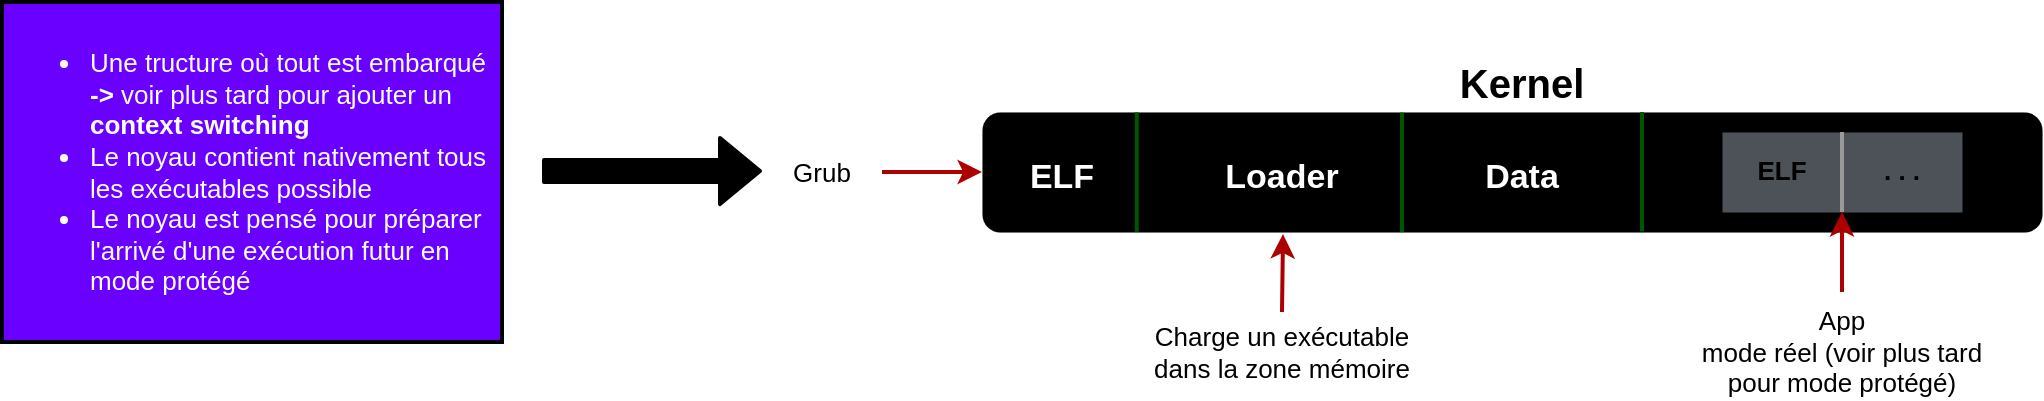 <mxfile>
    <diagram id="Q7c9CSUIZEit7e__r4Du" name="Page-1">
        <mxGraphModel dx="1263" dy="146" grid="1" gridSize="10" guides="1" tooltips="1" connect="1" arrows="1" fold="1" page="1" pageScale="1" pageWidth="850" pageHeight="1100" background="#ffffff" math="0" shadow="0">
            <root>
                <mxCell id="0"/>
                <mxCell id="1" parent="0"/>
                <mxCell id="2" value="" style="rounded=1;whiteSpace=wrap;html=1;strokeWidth=0;labelBackgroundColor=default;strokeColor=#000000;fillColor=#000000;" vertex="1" parent="1">
                    <mxGeometry x="260" y="110" width="530" height="60" as="geometry"/>
                </mxCell>
                <mxCell id="3" value="&lt;h1&gt;&lt;font color=&quot;#000000&quot; style=&quot;font-size: 20px;&quot;&gt;Kernel&lt;/font&gt;&lt;/h1&gt;" style="text;html=1;strokeColor=none;fillColor=none;align=center;verticalAlign=middle;whiteSpace=wrap;rounded=0;" vertex="1" parent="1">
                    <mxGeometry x="500" y="80" width="60" height="30" as="geometry"/>
                </mxCell>
                <mxCell id="4" value="&lt;h1&gt;&lt;font style=&quot;font-size: 17px;&quot;&gt;ELF&lt;/font&gt;&lt;/h1&gt;" style="text;html=1;strokeColor=none;fillColor=none;align=center;verticalAlign=middle;whiteSpace=wrap;rounded=0;fontColor=#FFFFFF;" vertex="1" parent="1">
                    <mxGeometry x="270" y="125" width="60" height="30" as="geometry"/>
                </mxCell>
                <mxCell id="5" value="" style="endArrow=none;html=1;fontFamily=Helvetica;fontSize=20;fontColor=#000000;strokeWidth=2;fillColor=#008a00;strokeColor=#005700;entryX=0.146;entryY=0.998;entryDx=0;entryDy=0;entryPerimeter=0;exitX=0.146;exitY=0.003;exitDx=0;exitDy=0;exitPerimeter=0;" edge="1" parent="1" source="2" target="2">
                    <mxGeometry width="50" height="50" relative="1" as="geometry">
                        <mxPoint x="340" y="110" as="sourcePoint"/>
                        <mxPoint x="340" y="170" as="targetPoint"/>
                    </mxGeometry>
                </mxCell>
                <mxCell id="6" value="&lt;h1&gt;&lt;font style=&quot;font-size: 17px;&quot;&gt;Loader&lt;/font&gt;&lt;/h1&gt;" style="text;html=1;strokeColor=none;fillColor=none;align=center;verticalAlign=middle;whiteSpace=wrap;rounded=0;fontColor=#FFFFFF;" vertex="1" parent="1">
                    <mxGeometry x="380" y="125" width="60" height="30" as="geometry"/>
                </mxCell>
                <mxCell id="7" value="&lt;h1&gt;&lt;font style=&quot;font-size: 17px;&quot;&gt;Data&lt;/font&gt;&lt;/h1&gt;" style="text;html=1;strokeColor=none;fillColor=none;align=center;verticalAlign=middle;whiteSpace=wrap;rounded=0;fontColor=#FFFFFF;" vertex="1" parent="1">
                    <mxGeometry x="500" y="125" width="60" height="30" as="geometry"/>
                </mxCell>
                <mxCell id="8" value="" style="rounded=0;whiteSpace=wrap;html=1;strokeColor=#23445d;strokeWidth=0;fontFamily=Helvetica;fontSize=20;fillColor=#4C5257;" vertex="1" parent="1">
                    <mxGeometry x="630" y="120" width="120" height="40" as="geometry"/>
                </mxCell>
                <mxCell id="9" value="&lt;h1&gt;&lt;font style=&quot;font-size: 13px;&quot;&gt;ELF&lt;/font&gt;&lt;/h1&gt;" style="text;html=1;strokeColor=none;fillColor=none;align=center;verticalAlign=middle;whiteSpace=wrap;rounded=0;" vertex="1" parent="1">
                    <mxGeometry x="630" y="125" width="60" height="22.5" as="geometry"/>
                </mxCell>
                <mxCell id="10" value="" style="endArrow=none;html=1;fontFamily=Helvetica;fontSize=20;fontColor=#000000;strokeWidth=2;fillColor=#008a00;strokeColor=#005700;entryX=0.146;entryY=0.998;entryDx=0;entryDy=0;entryPerimeter=0;exitX=0.146;exitY=0.003;exitDx=0;exitDy=0;exitPerimeter=0;" edge="1" parent="1">
                    <mxGeometry width="50" height="50" relative="1" as="geometry">
                        <mxPoint x="470" y="110.3" as="sourcePoint"/>
                        <mxPoint x="470" y="170" as="targetPoint"/>
                    </mxGeometry>
                </mxCell>
                <mxCell id="11" value="" style="endArrow=none;html=1;fontFamily=Helvetica;fontSize=20;fontColor=#000000;strokeWidth=2;fillColor=#008a00;strokeColor=#005700;entryX=0.146;entryY=0.998;entryDx=0;entryDy=0;entryPerimeter=0;exitX=0.146;exitY=0.003;exitDx=0;exitDy=0;exitPerimeter=0;" edge="1" parent="1">
                    <mxGeometry width="50" height="50" relative="1" as="geometry">
                        <mxPoint x="590" y="110" as="sourcePoint"/>
                        <mxPoint x="590" y="169.7" as="targetPoint"/>
                    </mxGeometry>
                </mxCell>
                <mxCell id="12" value="" style="endArrow=none;html=1;fontFamily=Helvetica;fontSize=20;fontColor=#000000;strokeWidth=2;fillColor=#008a00;strokeColor=#999999;exitX=0.146;exitY=0.003;exitDx=0;exitDy=0;exitPerimeter=0;" edge="1" parent="1">
                    <mxGeometry width="50" height="50" relative="1" as="geometry">
                        <mxPoint x="690" y="120" as="sourcePoint"/>
                        <mxPoint x="690" y="160" as="targetPoint"/>
                    </mxGeometry>
                </mxCell>
                <mxCell id="13" value="&lt;h1&gt;&lt;font style=&quot;font-size: 13px;&quot;&gt;. . .&lt;/font&gt;&lt;/h1&gt;" style="text;html=1;strokeColor=none;fillColor=none;align=center;verticalAlign=middle;whiteSpace=wrap;rounded=0;" vertex="1" parent="1">
                    <mxGeometry x="690" y="125" width="60" height="22.5" as="geometry"/>
                </mxCell>
                <mxCell id="14" value="" style="endArrow=classic;html=1;strokeColor=#AD0000;strokeWidth=2;fontFamily=Helvetica;fontSize=13;fontColor=#000000;" edge="1" parent="1">
                    <mxGeometry width="50" height="50" relative="1" as="geometry">
                        <mxPoint x="690" y="200" as="sourcePoint"/>
                        <mxPoint x="690" y="160" as="targetPoint"/>
                    </mxGeometry>
                </mxCell>
                <mxCell id="15" value="App&lt;br&gt;mode réel (voir plus tard pour mode protégé)" style="text;html=1;strokeColor=none;fillColor=none;align=center;verticalAlign=middle;whiteSpace=wrap;rounded=0;strokeWidth=0;fontFamily=Helvetica;fontSize=13;fontColor=#000000;" vertex="1" parent="1">
                    <mxGeometry x="605" y="210" width="170" height="40" as="geometry"/>
                </mxCell>
                <mxCell id="16" value="" style="endArrow=classic;html=1;strokeColor=#AD0000;strokeWidth=2;fontFamily=Helvetica;fontSize=13;fontColor=#000000;entryX=0;entryY=0.5;entryDx=0;entryDy=0;" edge="1" parent="1" target="2">
                    <mxGeometry width="50" height="50" relative="1" as="geometry">
                        <mxPoint x="210" y="140" as="sourcePoint"/>
                        <mxPoint x="220" y="125" as="targetPoint"/>
                    </mxGeometry>
                </mxCell>
                <mxCell id="17" value="Grub" style="text;html=1;strokeColor=none;fillColor=none;align=center;verticalAlign=middle;whiteSpace=wrap;rounded=0;strokeWidth=0;fontFamily=Helvetica;fontSize=13;fontColor=#000000;" vertex="1" parent="1">
                    <mxGeometry x="150" y="125" width="60" height="30" as="geometry"/>
                </mxCell>
                <mxCell id="18" value="" style="endArrow=classic;html=1;strokeColor=#AD0000;strokeWidth=2;fontFamily=Helvetica;fontSize=13;fontColor=#000000;entryX=0.284;entryY=1.017;entryDx=0;entryDy=0;entryPerimeter=0;exitX=0.5;exitY=0;exitDx=0;exitDy=0;" edge="1" parent="1" source="19" target="2">
                    <mxGeometry width="50" height="50" relative="1" as="geometry">
                        <mxPoint x="406" y="210" as="sourcePoint"/>
                        <mxPoint x="700" y="170" as="targetPoint"/>
                    </mxGeometry>
                </mxCell>
                <mxCell id="19" value="Charge un exécutable dans la zone mémoire" style="text;html=1;strokeColor=none;fillColor=none;align=center;verticalAlign=middle;whiteSpace=wrap;rounded=0;strokeWidth=0;fontFamily=Helvetica;fontSize=13;fontColor=#000000;" vertex="1" parent="1">
                    <mxGeometry x="345" y="210" width="130" height="40" as="geometry"/>
                </mxCell>
                <mxCell id="22" value="&lt;ul&gt;&lt;li&gt;Une tructure où tout est embarqué &lt;b&gt;-&amp;gt;&lt;/b&gt; voir plus tard pour ajouter un &lt;b&gt;context switching&lt;/b&gt;&lt;/li&gt;&lt;li&gt;Le noyau contient nativement tous les exécutables possible&lt;/li&gt;&lt;li&gt;Le noyau est pensé pour préparer l'arrivé d'une exécution futur en mode protégé&lt;/li&gt;&lt;/ul&gt;" style="rounded=0;whiteSpace=wrap;html=1;strokeColor=#000000;strokeWidth=2;fontFamily=Helvetica;fontSize=13;fontColor=#ffffff;fillColor=#6a00ff;spacingTop=0;spacing=4;align=left;" vertex="1" parent="1">
                    <mxGeometry x="-230" y="55" width="250" height="170" as="geometry"/>
                </mxCell>
                <mxCell id="23" value="" style="shape=flexArrow;endArrow=classic;html=1;strokeWidth=2;fontFamily=Helvetica;fontSize=14;fontColor=#000000;fillColor=#000000;strokeColor=#000000;" edge="1" parent="1">
                    <mxGeometry width="50" height="50" relative="1" as="geometry">
                        <mxPoint x="40" y="139.52" as="sourcePoint"/>
                        <mxPoint x="150" y="139.52" as="targetPoint"/>
                    </mxGeometry>
                </mxCell>
            </root>
        </mxGraphModel>
    </diagram>
</mxfile>